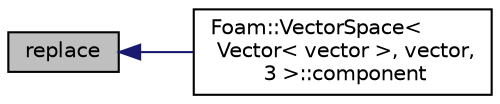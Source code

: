 digraph "replace"
{
  bgcolor="transparent";
  edge [fontname="Helvetica",fontsize="10",labelfontname="Helvetica",labelfontsize="10"];
  node [fontname="Helvetica",fontsize="10",shape=record];
  rankdir="LR";
  Node236 [label="replace",height=0.2,width=0.4,color="black", fillcolor="grey75", style="filled", fontcolor="black"];
  Node236 -> Node237 [dir="back",color="midnightblue",fontsize="10",style="solid",fontname="Helvetica"];
  Node237 [label="Foam::VectorSpace\<\l Vector\< vector \>, vector,\l 3 \>::component",height=0.2,width=0.4,color="black",URL="$a29813.html#a739b41e9c2aea17e19dc3cb536b1d98b"];
}
